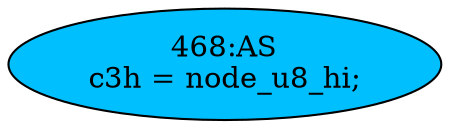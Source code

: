 strict digraph "" {
	node [label="\N"];
	"468:AS"	 [ast="<pyverilog.vparser.ast.Assign object at 0x7f90abd2b510>",
		def_var="['c3h']",
		fillcolor=deepskyblue,
		label="468:AS
c3h = node_u8_hi;",
		statements="[]",
		style=filled,
		typ=Assign,
		use_var="['node_u8_hi']"];
}
